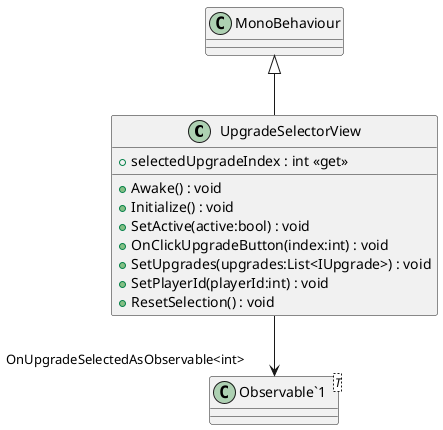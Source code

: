 @startuml
class UpgradeSelectorView {
    + selectedUpgradeIndex : int <<get>>
    + Awake() : void
    + Initialize() : void
    + SetActive(active:bool) : void
    + OnClickUpgradeButton(index:int) : void
    + SetUpgrades(upgrades:List<IUpgrade>) : void
    + SetPlayerId(playerId:int) : void
    + ResetSelection() : void
}
class "Observable`1"<T> {
}
MonoBehaviour <|-- UpgradeSelectorView
UpgradeSelectorView --> "OnUpgradeSelectedAsObservable<int>" "Observable`1"
@enduml
